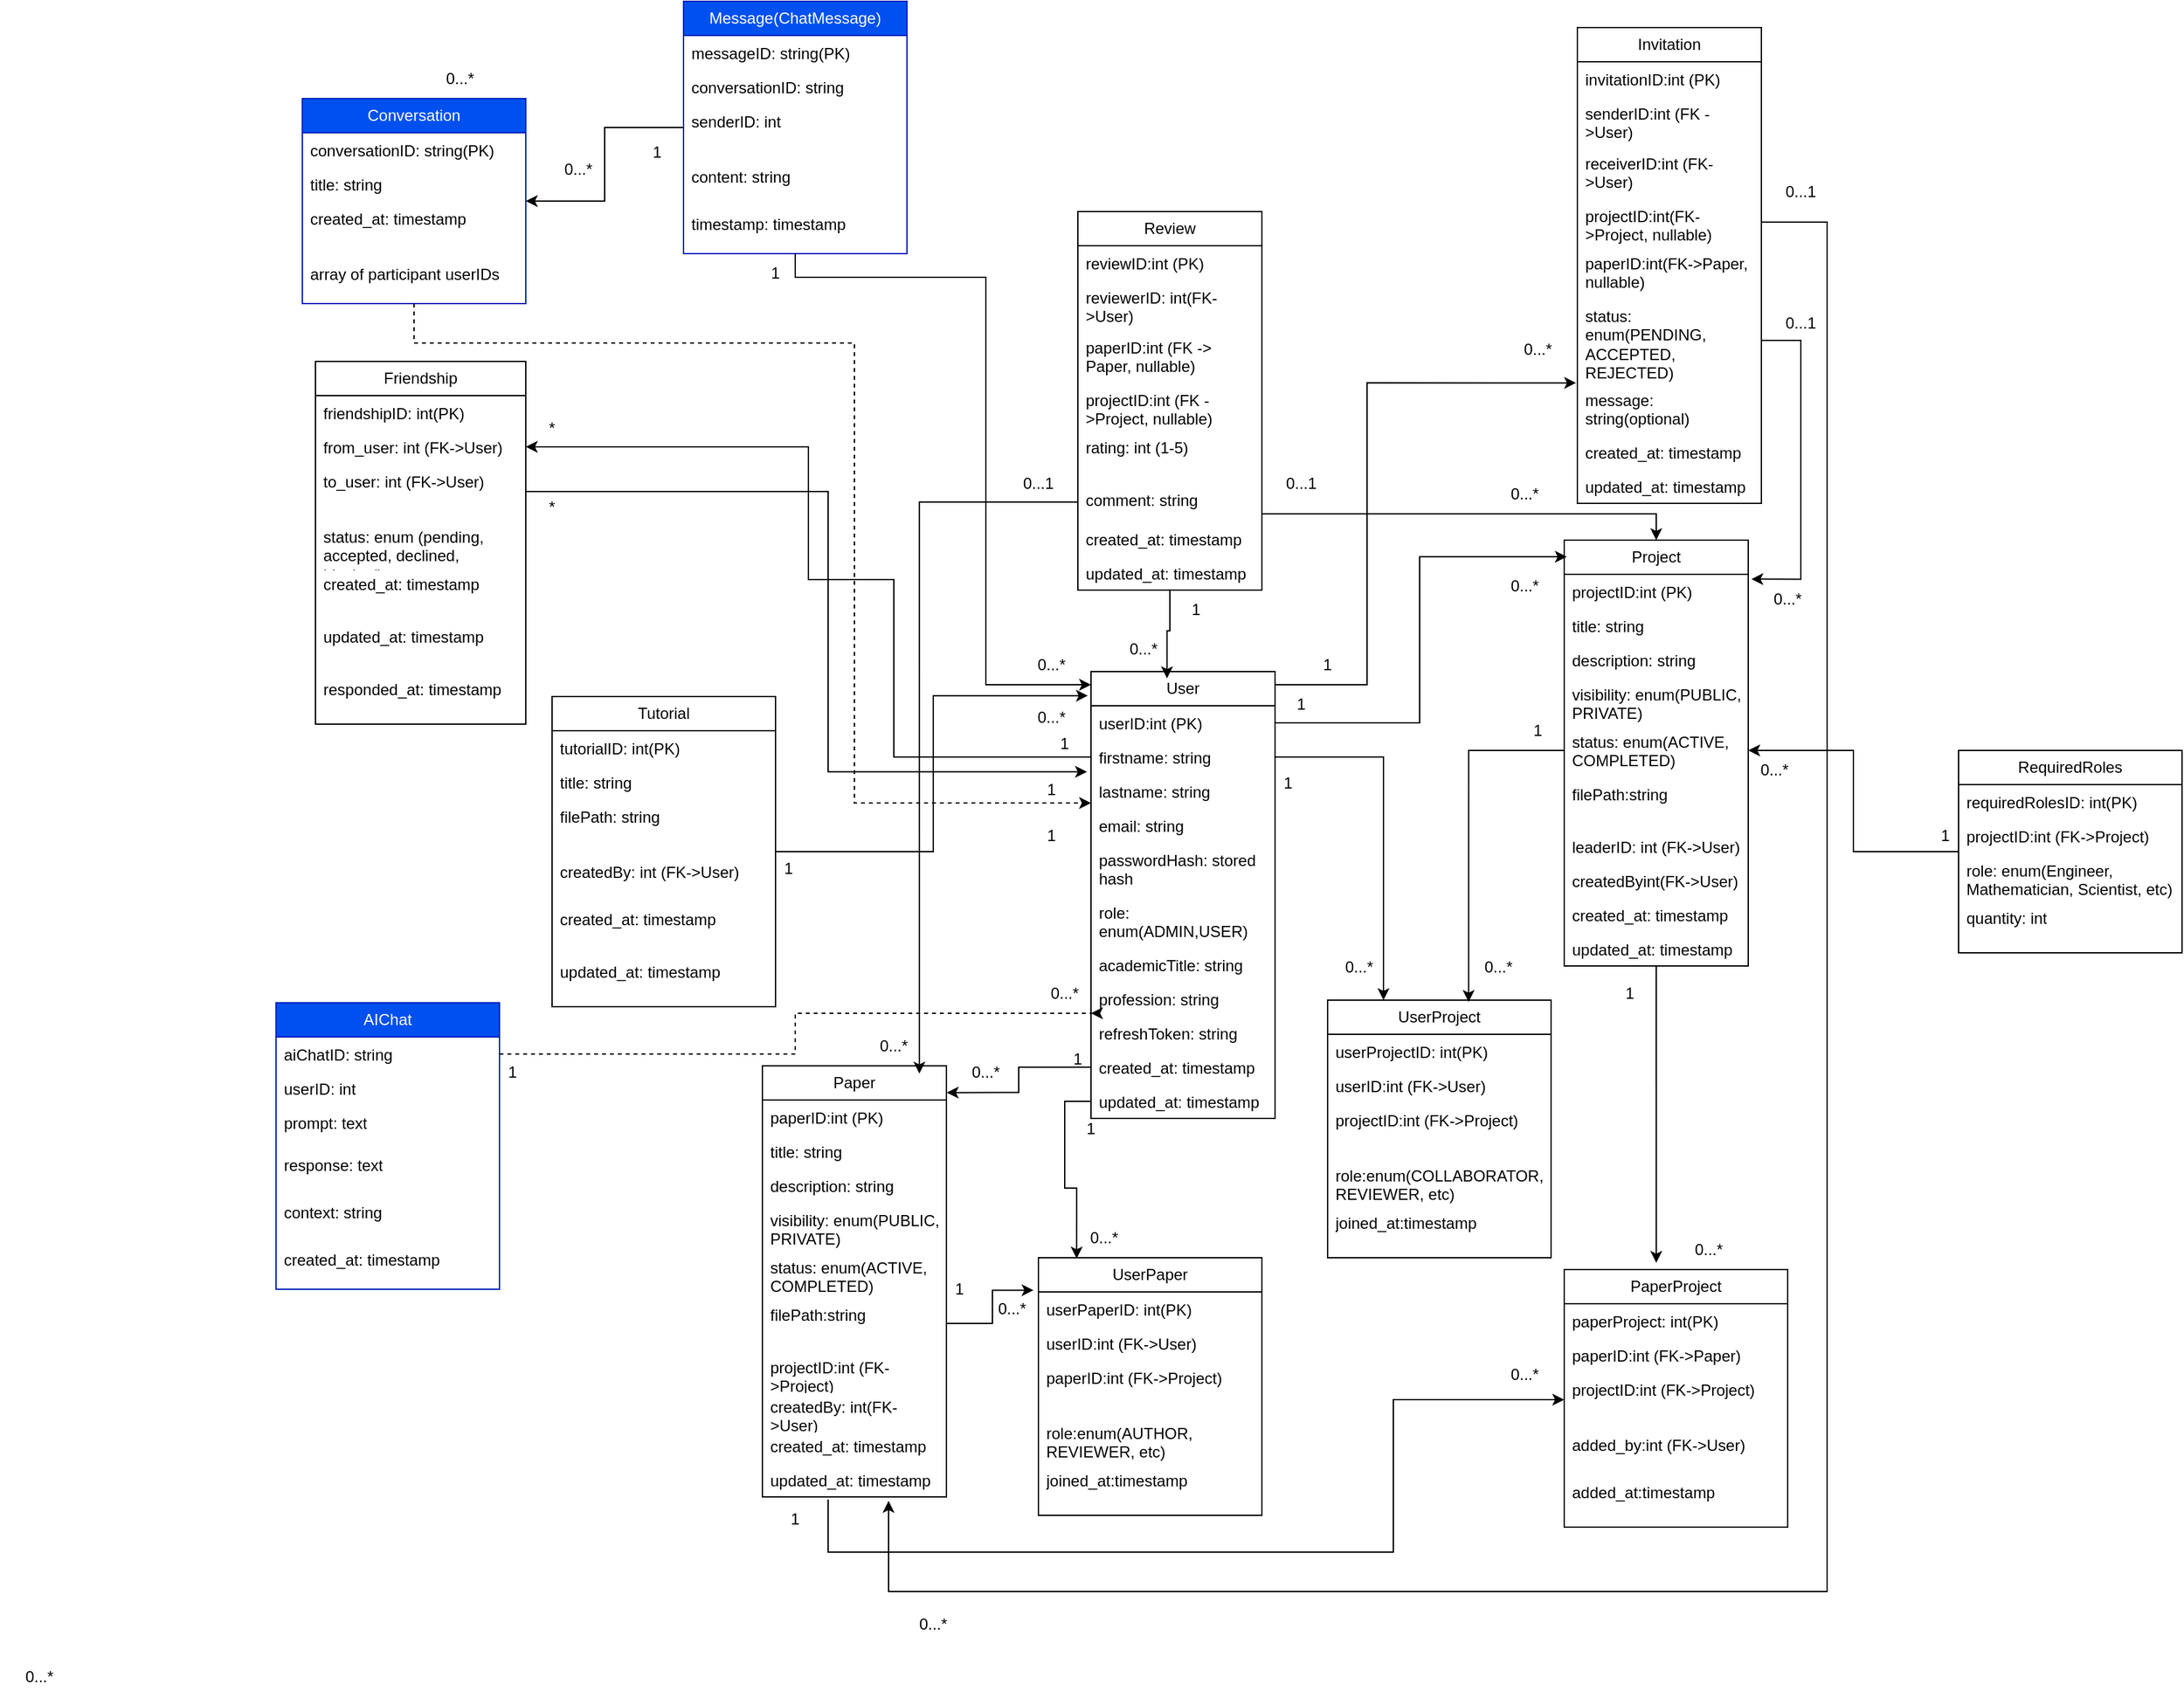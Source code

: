<mxfile version="26.2.2">
  <diagram id="C5RBs43oDa-KdzZeNtuy" name="Page-1">
    <mxGraphModel dx="1724" dy="1878" grid="1" gridSize="10" guides="1" tooltips="1" connect="1" arrows="1" fold="1" page="1" pageScale="1" pageWidth="827" pageHeight="1169" math="0" shadow="0">
      <root>
        <mxCell id="WIyWlLk6GJQsqaUBKTNV-0" />
        <mxCell id="WIyWlLk6GJQsqaUBKTNV-1" parent="WIyWlLk6GJQsqaUBKTNV-0" />
        <mxCell id="QLSxIjkthWTMOEqyVeDs-0" value="User" style="swimlane;fontStyle=0;childLayout=stackLayout;horizontal=1;startSize=26;fillColor=none;horizontalStack=0;resizeParent=1;resizeParentMax=0;resizeLast=0;collapsible=1;marginBottom=0;whiteSpace=wrap;html=1;" parent="WIyWlLk6GJQsqaUBKTNV-1" vertex="1">
          <mxGeometry x="180" y="100" width="140" height="340" as="geometry" />
        </mxCell>
        <mxCell id="QLSxIjkthWTMOEqyVeDs-1" value="userID:int (PK)" style="text;strokeColor=none;fillColor=none;align=left;verticalAlign=top;spacingLeft=4;spacingRight=4;overflow=hidden;rotatable=0;points=[[0,0.5],[1,0.5]];portConstraint=eastwest;whiteSpace=wrap;html=1;" parent="QLSxIjkthWTMOEqyVeDs-0" vertex="1">
          <mxGeometry y="26" width="140" height="26" as="geometry" />
        </mxCell>
        <mxCell id="QLSxIjkthWTMOEqyVeDs-2" value="firstname: string" style="text;strokeColor=none;fillColor=none;align=left;verticalAlign=top;spacingLeft=4;spacingRight=4;overflow=hidden;rotatable=0;points=[[0,0.5],[1,0.5]];portConstraint=eastwest;whiteSpace=wrap;html=1;" parent="QLSxIjkthWTMOEqyVeDs-0" vertex="1">
          <mxGeometry y="52" width="140" height="26" as="geometry" />
        </mxCell>
        <mxCell id="QLSxIjkthWTMOEqyVeDs-4" value="lastname: string" style="text;strokeColor=none;fillColor=none;align=left;verticalAlign=top;spacingLeft=4;spacingRight=4;overflow=hidden;rotatable=0;points=[[0,0.5],[1,0.5]];portConstraint=eastwest;whiteSpace=wrap;html=1;" parent="QLSxIjkthWTMOEqyVeDs-0" vertex="1">
          <mxGeometry y="78" width="140" height="26" as="geometry" />
        </mxCell>
        <mxCell id="QLSxIjkthWTMOEqyVeDs-5" value="email: string" style="text;strokeColor=none;fillColor=none;align=left;verticalAlign=top;spacingLeft=4;spacingRight=4;overflow=hidden;rotatable=0;points=[[0,0.5],[1,0.5]];portConstraint=eastwest;whiteSpace=wrap;html=1;" parent="QLSxIjkthWTMOEqyVeDs-0" vertex="1">
          <mxGeometry y="104" width="140" height="26" as="geometry" />
        </mxCell>
        <mxCell id="QLSxIjkthWTMOEqyVeDs-6" value="passwordHash: stored hash" style="text;strokeColor=none;fillColor=none;align=left;verticalAlign=top;spacingLeft=4;spacingRight=4;overflow=hidden;rotatable=0;points=[[0,0.5],[1,0.5]];portConstraint=eastwest;whiteSpace=wrap;html=1;" parent="QLSxIjkthWTMOEqyVeDs-0" vertex="1">
          <mxGeometry y="130" width="140" height="40" as="geometry" />
        </mxCell>
        <mxCell id="QLSxIjkthWTMOEqyVeDs-7" value="role: enum(ADMIN,USER)" style="text;strokeColor=none;fillColor=none;align=left;verticalAlign=top;spacingLeft=4;spacingRight=4;overflow=hidden;rotatable=0;points=[[0,0.5],[1,0.5]];portConstraint=eastwest;whiteSpace=wrap;html=1;" parent="QLSxIjkthWTMOEqyVeDs-0" vertex="1">
          <mxGeometry y="170" width="140" height="40" as="geometry" />
        </mxCell>
        <mxCell id="QLSxIjkthWTMOEqyVeDs-8" value="academicTitle: string" style="text;strokeColor=none;fillColor=none;align=left;verticalAlign=top;spacingLeft=4;spacingRight=4;overflow=hidden;rotatable=0;points=[[0,0.5],[1,0.5]];portConstraint=eastwest;whiteSpace=wrap;html=1;" parent="QLSxIjkthWTMOEqyVeDs-0" vertex="1">
          <mxGeometry y="210" width="140" height="26" as="geometry" />
        </mxCell>
        <mxCell id="QLSxIjkthWTMOEqyVeDs-9" value="profession: string" style="text;strokeColor=none;fillColor=none;align=left;verticalAlign=top;spacingLeft=4;spacingRight=4;overflow=hidden;rotatable=0;points=[[0,0.5],[1,0.5]];portConstraint=eastwest;whiteSpace=wrap;html=1;" parent="QLSxIjkthWTMOEqyVeDs-0" vertex="1">
          <mxGeometry y="236" width="140" height="26" as="geometry" />
        </mxCell>
        <mxCell id="QLSxIjkthWTMOEqyVeDs-10" value="refreshToken: string" style="text;strokeColor=none;fillColor=none;align=left;verticalAlign=top;spacingLeft=4;spacingRight=4;overflow=hidden;rotatable=0;points=[[0,0.5],[1,0.5]];portConstraint=eastwest;whiteSpace=wrap;html=1;" parent="QLSxIjkthWTMOEqyVeDs-0" vertex="1">
          <mxGeometry y="262" width="140" height="26" as="geometry" />
        </mxCell>
        <mxCell id="QLSxIjkthWTMOEqyVeDs-11" value="created_at: timestamp" style="text;strokeColor=none;fillColor=none;align=left;verticalAlign=top;spacingLeft=4;spacingRight=4;overflow=hidden;rotatable=0;points=[[0,0.5],[1,0.5]];portConstraint=eastwest;whiteSpace=wrap;html=1;" parent="QLSxIjkthWTMOEqyVeDs-0" vertex="1">
          <mxGeometry y="288" width="140" height="26" as="geometry" />
        </mxCell>
        <mxCell id="QLSxIjkthWTMOEqyVeDs-12" value="updated_at: timestamp" style="text;strokeColor=none;fillColor=none;align=left;verticalAlign=top;spacingLeft=4;spacingRight=4;overflow=hidden;rotatable=0;points=[[0,0.5],[1,0.5]];portConstraint=eastwest;whiteSpace=wrap;html=1;" parent="QLSxIjkthWTMOEqyVeDs-0" vertex="1">
          <mxGeometry y="314" width="140" height="26" as="geometry" />
        </mxCell>
        <mxCell id="QLSxIjkthWTMOEqyVeDs-13" value="Project" style="swimlane;fontStyle=0;childLayout=stackLayout;horizontal=1;startSize=26;fillColor=none;horizontalStack=0;resizeParent=1;resizeParentMax=0;resizeLast=0;collapsible=1;marginBottom=0;whiteSpace=wrap;html=1;" parent="WIyWlLk6GJQsqaUBKTNV-1" vertex="1">
          <mxGeometry x="540" width="140" height="324" as="geometry" />
        </mxCell>
        <mxCell id="QLSxIjkthWTMOEqyVeDs-14" value="projectID:int (PK)" style="text;strokeColor=none;fillColor=none;align=left;verticalAlign=top;spacingLeft=4;spacingRight=4;overflow=hidden;rotatable=0;points=[[0,0.5],[1,0.5]];portConstraint=eastwest;whiteSpace=wrap;html=1;" parent="QLSxIjkthWTMOEqyVeDs-13" vertex="1">
          <mxGeometry y="26" width="140" height="26" as="geometry" />
        </mxCell>
        <mxCell id="QLSxIjkthWTMOEqyVeDs-15" value="title: string" style="text;strokeColor=none;fillColor=none;align=left;verticalAlign=top;spacingLeft=4;spacingRight=4;overflow=hidden;rotatable=0;points=[[0,0.5],[1,0.5]];portConstraint=eastwest;whiteSpace=wrap;html=1;" parent="QLSxIjkthWTMOEqyVeDs-13" vertex="1">
          <mxGeometry y="52" width="140" height="26" as="geometry" />
        </mxCell>
        <mxCell id="QLSxIjkthWTMOEqyVeDs-16" value="description: string" style="text;strokeColor=none;fillColor=none;align=left;verticalAlign=top;spacingLeft=4;spacingRight=4;overflow=hidden;rotatable=0;points=[[0,0.5],[1,0.5]];portConstraint=eastwest;whiteSpace=wrap;html=1;" parent="QLSxIjkthWTMOEqyVeDs-13" vertex="1">
          <mxGeometry y="78" width="140" height="26" as="geometry" />
        </mxCell>
        <mxCell id="QLSxIjkthWTMOEqyVeDs-17" value="visibility: enum(PUBLIC, PRIVATE)" style="text;strokeColor=none;fillColor=none;align=left;verticalAlign=top;spacingLeft=4;spacingRight=4;overflow=hidden;rotatable=0;points=[[0,0.5],[1,0.5]];portConstraint=eastwest;whiteSpace=wrap;html=1;" parent="QLSxIjkthWTMOEqyVeDs-13" vertex="1">
          <mxGeometry y="104" width="140" height="36" as="geometry" />
        </mxCell>
        <mxCell id="QLSxIjkthWTMOEqyVeDs-18" value="status: enum(ACTIVE, COMPLETED)" style="text;strokeColor=none;fillColor=none;align=left;verticalAlign=top;spacingLeft=4;spacingRight=4;overflow=hidden;rotatable=0;points=[[0,0.5],[1,0.5]];portConstraint=eastwest;whiteSpace=wrap;html=1;" parent="QLSxIjkthWTMOEqyVeDs-13" vertex="1">
          <mxGeometry y="140" width="140" height="40" as="geometry" />
        </mxCell>
        <mxCell id="QLSxIjkthWTMOEqyVeDs-19" value="filePath:string" style="text;strokeColor=none;fillColor=none;align=left;verticalAlign=top;spacingLeft=4;spacingRight=4;overflow=hidden;rotatable=0;points=[[0,0.5],[1,0.5]];portConstraint=eastwest;whiteSpace=wrap;html=1;" parent="QLSxIjkthWTMOEqyVeDs-13" vertex="1">
          <mxGeometry y="180" width="140" height="40" as="geometry" />
        </mxCell>
        <mxCell id="QLSxIjkthWTMOEqyVeDs-20" value="leaderID: int (FK-&amp;gt;User)" style="text;strokeColor=none;fillColor=none;align=left;verticalAlign=top;spacingLeft=4;spacingRight=4;overflow=hidden;rotatable=0;points=[[0,0.5],[1,0.5]];portConstraint=eastwest;whiteSpace=wrap;html=1;" parent="QLSxIjkthWTMOEqyVeDs-13" vertex="1">
          <mxGeometry y="220" width="140" height="26" as="geometry" />
        </mxCell>
        <mxCell id="QLSxIjkthWTMOEqyVeDs-21" value="createdByint(FK-&amp;gt;User)" style="text;strokeColor=none;fillColor=none;align=left;verticalAlign=top;spacingLeft=4;spacingRight=4;overflow=hidden;rotatable=0;points=[[0,0.5],[1,0.5]];portConstraint=eastwest;whiteSpace=wrap;html=1;" parent="QLSxIjkthWTMOEqyVeDs-13" vertex="1">
          <mxGeometry y="246" width="140" height="26" as="geometry" />
        </mxCell>
        <mxCell id="QLSxIjkthWTMOEqyVeDs-23" value="created_at: timestamp" style="text;strokeColor=none;fillColor=none;align=left;verticalAlign=top;spacingLeft=4;spacingRight=4;overflow=hidden;rotatable=0;points=[[0,0.5],[1,0.5]];portConstraint=eastwest;whiteSpace=wrap;html=1;" parent="QLSxIjkthWTMOEqyVeDs-13" vertex="1">
          <mxGeometry y="272" width="140" height="26" as="geometry" />
        </mxCell>
        <mxCell id="QLSxIjkthWTMOEqyVeDs-24" value="updated_at: timestamp" style="text;strokeColor=none;fillColor=none;align=left;verticalAlign=top;spacingLeft=4;spacingRight=4;overflow=hidden;rotatable=0;points=[[0,0.5],[1,0.5]];portConstraint=eastwest;whiteSpace=wrap;html=1;" parent="QLSxIjkthWTMOEqyVeDs-13" vertex="1">
          <mxGeometry y="298" width="140" height="26" as="geometry" />
        </mxCell>
        <mxCell id="QLSxIjkthWTMOEqyVeDs-25" value="UserProject" style="swimlane;fontStyle=0;childLayout=stackLayout;horizontal=1;startSize=26;fillColor=none;horizontalStack=0;resizeParent=1;resizeParentMax=0;resizeLast=0;collapsible=1;marginBottom=0;whiteSpace=wrap;html=1;" parent="WIyWlLk6GJQsqaUBKTNV-1" vertex="1">
          <mxGeometry x="360" y="350" width="170" height="196" as="geometry" />
        </mxCell>
        <mxCell id="QLSxIjkthWTMOEqyVeDs-26" value="userProjectID: int(PK)" style="text;strokeColor=none;fillColor=none;align=left;verticalAlign=top;spacingLeft=4;spacingRight=4;overflow=hidden;rotatable=0;points=[[0,0.5],[1,0.5]];portConstraint=eastwest;whiteSpace=wrap;html=1;" parent="QLSxIjkthWTMOEqyVeDs-25" vertex="1">
          <mxGeometry y="26" width="170" height="26" as="geometry" />
        </mxCell>
        <mxCell id="QLSxIjkthWTMOEqyVeDs-27" value="userID:int (FK-&amp;gt;User)" style="text;strokeColor=none;fillColor=none;align=left;verticalAlign=top;spacingLeft=4;spacingRight=4;overflow=hidden;rotatable=0;points=[[0,0.5],[1,0.5]];portConstraint=eastwest;whiteSpace=wrap;html=1;" parent="QLSxIjkthWTMOEqyVeDs-25" vertex="1">
          <mxGeometry y="52" width="170" height="26" as="geometry" />
        </mxCell>
        <mxCell id="QLSxIjkthWTMOEqyVeDs-28" value="projectID:int (FK-&amp;gt;Project)" style="text;strokeColor=none;fillColor=none;align=left;verticalAlign=top;spacingLeft=4;spacingRight=4;overflow=hidden;rotatable=0;points=[[0,0.5],[1,0.5]];portConstraint=eastwest;whiteSpace=wrap;html=1;" parent="QLSxIjkthWTMOEqyVeDs-25" vertex="1">
          <mxGeometry y="78" width="170" height="42" as="geometry" />
        </mxCell>
        <mxCell id="QLSxIjkthWTMOEqyVeDs-29" value="role:enum(COLLABORATOR, REVIEWER, etc)" style="text;strokeColor=none;fillColor=none;align=left;verticalAlign=top;spacingLeft=4;spacingRight=4;overflow=hidden;rotatable=0;points=[[0,0.5],[1,0.5]];portConstraint=eastwest;whiteSpace=wrap;html=1;" parent="QLSxIjkthWTMOEqyVeDs-25" vertex="1">
          <mxGeometry y="120" width="170" height="36" as="geometry" />
        </mxCell>
        <mxCell id="QLSxIjkthWTMOEqyVeDs-30" value="joined_at:timestamp" style="text;strokeColor=none;fillColor=none;align=left;verticalAlign=top;spacingLeft=4;spacingRight=4;overflow=hidden;rotatable=0;points=[[0,0.5],[1,0.5]];portConstraint=eastwest;whiteSpace=wrap;html=1;" parent="QLSxIjkthWTMOEqyVeDs-25" vertex="1">
          <mxGeometry y="156" width="170" height="40" as="geometry" />
        </mxCell>
        <mxCell id="LJWcZ4sgkJysPHGptBHR-7" style="edgeStyle=orthogonalEdgeStyle;rounded=0;orthogonalLoop=1;jettySize=auto;html=1;entryX=0;entryY=0.5;entryDx=0;entryDy=0;" parent="WIyWlLk6GJQsqaUBKTNV-1" target="LJWcZ4sgkJysPHGptBHR-3" edge="1">
          <mxGeometry relative="1" as="geometry">
            <Array as="points">
              <mxPoint x="-20" y="730" />
              <mxPoint x="-20" y="770" />
              <mxPoint x="410" y="770" />
              <mxPoint x="410" y="654" />
            </Array>
            <mxPoint x="-20" y="770" as="sourcePoint" />
          </mxGeometry>
        </mxCell>
        <mxCell id="QLSxIjkthWTMOEqyVeDs-36" value="Paper" style="swimlane;fontStyle=0;childLayout=stackLayout;horizontal=1;startSize=26;fillColor=none;horizontalStack=0;resizeParent=1;resizeParentMax=0;resizeLast=0;collapsible=1;marginBottom=0;whiteSpace=wrap;html=1;" parent="WIyWlLk6GJQsqaUBKTNV-1" vertex="1">
          <mxGeometry x="-70" y="400" width="140" height="328" as="geometry" />
        </mxCell>
        <mxCell id="QLSxIjkthWTMOEqyVeDs-37" value="paperID:int (PK)" style="text;strokeColor=none;fillColor=none;align=left;verticalAlign=top;spacingLeft=4;spacingRight=4;overflow=hidden;rotatable=0;points=[[0,0.5],[1,0.5]];portConstraint=eastwest;whiteSpace=wrap;html=1;" parent="QLSxIjkthWTMOEqyVeDs-36" vertex="1">
          <mxGeometry y="26" width="140" height="26" as="geometry" />
        </mxCell>
        <mxCell id="QLSxIjkthWTMOEqyVeDs-38" value="title: string" style="text;strokeColor=none;fillColor=none;align=left;verticalAlign=top;spacingLeft=4;spacingRight=4;overflow=hidden;rotatable=0;points=[[0,0.5],[1,0.5]];portConstraint=eastwest;whiteSpace=wrap;html=1;" parent="QLSxIjkthWTMOEqyVeDs-36" vertex="1">
          <mxGeometry y="52" width="140" height="26" as="geometry" />
        </mxCell>
        <mxCell id="QLSxIjkthWTMOEqyVeDs-39" value="description: string" style="text;strokeColor=none;fillColor=none;align=left;verticalAlign=top;spacingLeft=4;spacingRight=4;overflow=hidden;rotatable=0;points=[[0,0.5],[1,0.5]];portConstraint=eastwest;whiteSpace=wrap;html=1;" parent="QLSxIjkthWTMOEqyVeDs-36" vertex="1">
          <mxGeometry y="78" width="140" height="26" as="geometry" />
        </mxCell>
        <mxCell id="QLSxIjkthWTMOEqyVeDs-40" value="visibility: enum(PUBLIC, PRIVATE)" style="text;strokeColor=none;fillColor=none;align=left;verticalAlign=top;spacingLeft=4;spacingRight=4;overflow=hidden;rotatable=0;points=[[0,0.5],[1,0.5]];portConstraint=eastwest;whiteSpace=wrap;html=1;" parent="QLSxIjkthWTMOEqyVeDs-36" vertex="1">
          <mxGeometry y="104" width="140" height="36" as="geometry" />
        </mxCell>
        <mxCell id="b3MV7j4RhZDn1bZN0Rha-0" value="status: enum(ACTIVE, COMPLETED)" style="text;strokeColor=none;fillColor=none;align=left;verticalAlign=top;spacingLeft=4;spacingRight=4;overflow=hidden;rotatable=0;points=[[0,0.5],[1,0.5]];portConstraint=eastwest;whiteSpace=wrap;html=1;" parent="QLSxIjkthWTMOEqyVeDs-36" vertex="1">
          <mxGeometry y="140" width="140" height="36" as="geometry" />
        </mxCell>
        <mxCell id="QLSxIjkthWTMOEqyVeDs-42" value="filePath:string" style="text;strokeColor=none;fillColor=none;align=left;verticalAlign=top;spacingLeft=4;spacingRight=4;overflow=hidden;rotatable=0;points=[[0,0.5],[1,0.5]];portConstraint=eastwest;whiteSpace=wrap;html=1;" parent="QLSxIjkthWTMOEqyVeDs-36" vertex="1">
          <mxGeometry y="176" width="140" height="40" as="geometry" />
        </mxCell>
        <mxCell id="QLSxIjkthWTMOEqyVeDs-43" value="projectID:int (FK-&amp;gt;Project)" style="text;strokeColor=none;fillColor=none;align=left;verticalAlign=top;spacingLeft=4;spacingRight=4;overflow=hidden;rotatable=0;points=[[0,0.5],[1,0.5]];portConstraint=eastwest;whiteSpace=wrap;html=1;" parent="QLSxIjkthWTMOEqyVeDs-36" vertex="1">
          <mxGeometry y="216" width="140" height="30" as="geometry" />
        </mxCell>
        <mxCell id="QLSxIjkthWTMOEqyVeDs-44" value="createdBy: int(FK-&amp;gt;User)" style="text;strokeColor=none;fillColor=none;align=left;verticalAlign=top;spacingLeft=4;spacingRight=4;overflow=hidden;rotatable=0;points=[[0,0.5],[1,0.5]];portConstraint=eastwest;whiteSpace=wrap;html=1;" parent="QLSxIjkthWTMOEqyVeDs-36" vertex="1">
          <mxGeometry y="246" width="140" height="30" as="geometry" />
        </mxCell>
        <mxCell id="QLSxIjkthWTMOEqyVeDs-45" value="created_at: timestamp" style="text;strokeColor=none;fillColor=none;align=left;verticalAlign=top;spacingLeft=4;spacingRight=4;overflow=hidden;rotatable=0;points=[[0,0.5],[1,0.5]];portConstraint=eastwest;whiteSpace=wrap;html=1;" parent="QLSxIjkthWTMOEqyVeDs-36" vertex="1">
          <mxGeometry y="276" width="140" height="26" as="geometry" />
        </mxCell>
        <mxCell id="QLSxIjkthWTMOEqyVeDs-46" value="updated_at: timestamp" style="text;strokeColor=none;fillColor=none;align=left;verticalAlign=top;spacingLeft=4;spacingRight=4;overflow=hidden;rotatable=0;points=[[0,0.5],[1,0.5]];portConstraint=eastwest;whiteSpace=wrap;html=1;" parent="QLSxIjkthWTMOEqyVeDs-36" vertex="1">
          <mxGeometry y="302" width="140" height="26" as="geometry" />
        </mxCell>
        <mxCell id="QLSxIjkthWTMOEqyVeDs-48" value="UserPaper" style="swimlane;fontStyle=0;childLayout=stackLayout;horizontal=1;startSize=26;fillColor=none;horizontalStack=0;resizeParent=1;resizeParentMax=0;resizeLast=0;collapsible=1;marginBottom=0;whiteSpace=wrap;html=1;" parent="WIyWlLk6GJQsqaUBKTNV-1" vertex="1">
          <mxGeometry x="140" y="546" width="170" height="196" as="geometry" />
        </mxCell>
        <mxCell id="QLSxIjkthWTMOEqyVeDs-49" value="userPaperID: int(PK)" style="text;strokeColor=none;fillColor=none;align=left;verticalAlign=top;spacingLeft=4;spacingRight=4;overflow=hidden;rotatable=0;points=[[0,0.5],[1,0.5]];portConstraint=eastwest;whiteSpace=wrap;html=1;" parent="QLSxIjkthWTMOEqyVeDs-48" vertex="1">
          <mxGeometry y="26" width="170" height="26" as="geometry" />
        </mxCell>
        <mxCell id="QLSxIjkthWTMOEqyVeDs-50" value="userID:int (FK-&amp;gt;User)" style="text;strokeColor=none;fillColor=none;align=left;verticalAlign=top;spacingLeft=4;spacingRight=4;overflow=hidden;rotatable=0;points=[[0,0.5],[1,0.5]];portConstraint=eastwest;whiteSpace=wrap;html=1;" parent="QLSxIjkthWTMOEqyVeDs-48" vertex="1">
          <mxGeometry y="52" width="170" height="26" as="geometry" />
        </mxCell>
        <mxCell id="QLSxIjkthWTMOEqyVeDs-51" value="paperID:int (FK-&amp;gt;Project)" style="text;strokeColor=none;fillColor=none;align=left;verticalAlign=top;spacingLeft=4;spacingRight=4;overflow=hidden;rotatable=0;points=[[0,0.5],[1,0.5]];portConstraint=eastwest;whiteSpace=wrap;html=1;" parent="QLSxIjkthWTMOEqyVeDs-48" vertex="1">
          <mxGeometry y="78" width="170" height="42" as="geometry" />
        </mxCell>
        <mxCell id="QLSxIjkthWTMOEqyVeDs-52" value="role:enum(AUTHOR, REVIEWER, etc)" style="text;strokeColor=none;fillColor=none;align=left;verticalAlign=top;spacingLeft=4;spacingRight=4;overflow=hidden;rotatable=0;points=[[0,0.5],[1,0.5]];portConstraint=eastwest;whiteSpace=wrap;html=1;" parent="QLSxIjkthWTMOEqyVeDs-48" vertex="1">
          <mxGeometry y="120" width="170" height="36" as="geometry" />
        </mxCell>
        <mxCell id="QLSxIjkthWTMOEqyVeDs-53" value="joined_at:timestamp" style="text;strokeColor=none;fillColor=none;align=left;verticalAlign=top;spacingLeft=4;spacingRight=4;overflow=hidden;rotatable=0;points=[[0,0.5],[1,0.5]];portConstraint=eastwest;whiteSpace=wrap;html=1;" parent="QLSxIjkthWTMOEqyVeDs-48" vertex="1">
          <mxGeometry y="156" width="170" height="40" as="geometry" />
        </mxCell>
        <mxCell id="QLSxIjkthWTMOEqyVeDs-54" value="Invitation" style="swimlane;fontStyle=0;childLayout=stackLayout;horizontal=1;startSize=26;fillColor=none;horizontalStack=0;resizeParent=1;resizeParentMax=0;resizeLast=0;collapsible=1;marginBottom=0;whiteSpace=wrap;html=1;" parent="WIyWlLk6GJQsqaUBKTNV-1" vertex="1">
          <mxGeometry x="550" y="-390" width="140" height="362" as="geometry" />
        </mxCell>
        <mxCell id="QLSxIjkthWTMOEqyVeDs-55" value="invitationID:int (PK)" style="text;strokeColor=none;fillColor=none;align=left;verticalAlign=top;spacingLeft=4;spacingRight=4;overflow=hidden;rotatable=0;points=[[0,0.5],[1,0.5]];portConstraint=eastwest;whiteSpace=wrap;html=1;" parent="QLSxIjkthWTMOEqyVeDs-54" vertex="1">
          <mxGeometry y="26" width="140" height="26" as="geometry" />
        </mxCell>
        <mxCell id="QLSxIjkthWTMOEqyVeDs-56" value="senderID:int (FK -&amp;gt;User)" style="text;strokeColor=none;fillColor=none;align=left;verticalAlign=top;spacingLeft=4;spacingRight=4;overflow=hidden;rotatable=0;points=[[0,0.5],[1,0.5]];portConstraint=eastwest;whiteSpace=wrap;html=1;" parent="QLSxIjkthWTMOEqyVeDs-54" vertex="1">
          <mxGeometry y="52" width="140" height="38" as="geometry" />
        </mxCell>
        <mxCell id="QLSxIjkthWTMOEqyVeDs-57" value="receiverID:int (FK-&amp;gt;User)" style="text;strokeColor=none;fillColor=none;align=left;verticalAlign=top;spacingLeft=4;spacingRight=4;overflow=hidden;rotatable=0;points=[[0,0.5],[1,0.5]];portConstraint=eastwest;whiteSpace=wrap;html=1;" parent="QLSxIjkthWTMOEqyVeDs-54" vertex="1">
          <mxGeometry y="90" width="140" height="40" as="geometry" />
        </mxCell>
        <mxCell id="QLSxIjkthWTMOEqyVeDs-58" value="projectID:int(FK-&amp;gt;Project, nullable)" style="text;strokeColor=none;fillColor=none;align=left;verticalAlign=top;spacingLeft=4;spacingRight=4;overflow=hidden;rotatable=0;points=[[0,0.5],[1,0.5]];portConstraint=eastwest;whiteSpace=wrap;html=1;" parent="QLSxIjkthWTMOEqyVeDs-54" vertex="1">
          <mxGeometry y="130" width="140" height="36" as="geometry" />
        </mxCell>
        <mxCell id="QLSxIjkthWTMOEqyVeDs-59" value="paperID:int(FK-&amp;gt;Paper, nullable)" style="text;strokeColor=none;fillColor=none;align=left;verticalAlign=top;spacingLeft=4;spacingRight=4;overflow=hidden;rotatable=0;points=[[0,0.5],[1,0.5]];portConstraint=eastwest;whiteSpace=wrap;html=1;" parent="QLSxIjkthWTMOEqyVeDs-54" vertex="1">
          <mxGeometry y="166" width="140" height="40" as="geometry" />
        </mxCell>
        <mxCell id="QLSxIjkthWTMOEqyVeDs-60" value="status: enum(PENDING, ACCEPTED, REJECTED)" style="text;strokeColor=none;fillColor=none;align=left;verticalAlign=top;spacingLeft=4;spacingRight=4;overflow=hidden;rotatable=0;points=[[0,0.5],[1,0.5]];portConstraint=eastwest;whiteSpace=wrap;html=1;" parent="QLSxIjkthWTMOEqyVeDs-54" vertex="1">
          <mxGeometry y="206" width="140" height="64" as="geometry" />
        </mxCell>
        <mxCell id="QLSxIjkthWTMOEqyVeDs-61" value="message: string(optional)" style="text;strokeColor=none;fillColor=none;align=left;verticalAlign=top;spacingLeft=4;spacingRight=4;overflow=hidden;rotatable=0;points=[[0,0.5],[1,0.5]];portConstraint=eastwest;whiteSpace=wrap;html=1;" parent="QLSxIjkthWTMOEqyVeDs-54" vertex="1">
          <mxGeometry y="270" width="140" height="40" as="geometry" />
        </mxCell>
        <mxCell id="QLSxIjkthWTMOEqyVeDs-63" value="created_at: timestamp" style="text;strokeColor=none;fillColor=none;align=left;verticalAlign=top;spacingLeft=4;spacingRight=4;overflow=hidden;rotatable=0;points=[[0,0.5],[1,0.5]];portConstraint=eastwest;whiteSpace=wrap;html=1;" parent="QLSxIjkthWTMOEqyVeDs-54" vertex="1">
          <mxGeometry y="310" width="140" height="26" as="geometry" />
        </mxCell>
        <mxCell id="QLSxIjkthWTMOEqyVeDs-64" value="updated_at: timestamp" style="text;strokeColor=none;fillColor=none;align=left;verticalAlign=top;spacingLeft=4;spacingRight=4;overflow=hidden;rotatable=0;points=[[0,0.5],[1,0.5]];portConstraint=eastwest;whiteSpace=wrap;html=1;" parent="QLSxIjkthWTMOEqyVeDs-54" vertex="1">
          <mxGeometry y="336" width="140" height="26" as="geometry" />
        </mxCell>
        <mxCell id="QLSxIjkthWTMOEqyVeDs-65" value="Review" style="swimlane;fontStyle=0;childLayout=stackLayout;horizontal=1;startSize=26;fillColor=none;horizontalStack=0;resizeParent=1;resizeParentMax=0;resizeLast=0;collapsible=1;marginBottom=0;whiteSpace=wrap;html=1;" parent="WIyWlLk6GJQsqaUBKTNV-1" vertex="1">
          <mxGeometry x="170" y="-250" width="140" height="288" as="geometry" />
        </mxCell>
        <mxCell id="QLSxIjkthWTMOEqyVeDs-66" value="reviewID:int (PK)" style="text;strokeColor=none;fillColor=none;align=left;verticalAlign=top;spacingLeft=4;spacingRight=4;overflow=hidden;rotatable=0;points=[[0,0.5],[1,0.5]];portConstraint=eastwest;whiteSpace=wrap;html=1;" parent="QLSxIjkthWTMOEqyVeDs-65" vertex="1">
          <mxGeometry y="26" width="140" height="26" as="geometry" />
        </mxCell>
        <mxCell id="QLSxIjkthWTMOEqyVeDs-67" value="reviewerID: int(FK-&amp;gt;User)" style="text;strokeColor=none;fillColor=none;align=left;verticalAlign=top;spacingLeft=4;spacingRight=4;overflow=hidden;rotatable=0;points=[[0,0.5],[1,0.5]];portConstraint=eastwest;whiteSpace=wrap;html=1;" parent="QLSxIjkthWTMOEqyVeDs-65" vertex="1">
          <mxGeometry y="52" width="140" height="38" as="geometry" />
        </mxCell>
        <mxCell id="QLSxIjkthWTMOEqyVeDs-68" value="paperID:int (FK -&amp;gt; Paper, nullable)" style="text;strokeColor=none;fillColor=none;align=left;verticalAlign=top;spacingLeft=4;spacingRight=4;overflow=hidden;rotatable=0;points=[[0,0.5],[1,0.5]];portConstraint=eastwest;whiteSpace=wrap;html=1;" parent="QLSxIjkthWTMOEqyVeDs-65" vertex="1">
          <mxGeometry y="90" width="140" height="40" as="geometry" />
        </mxCell>
        <mxCell id="QLSxIjkthWTMOEqyVeDs-69" value="projectID:int (FK -&amp;gt;Project, nullable)" style="text;strokeColor=none;fillColor=none;align=left;verticalAlign=top;spacingLeft=4;spacingRight=4;overflow=hidden;rotatable=0;points=[[0,0.5],[1,0.5]];portConstraint=eastwest;whiteSpace=wrap;html=1;" parent="QLSxIjkthWTMOEqyVeDs-65" vertex="1">
          <mxGeometry y="130" width="140" height="36" as="geometry" />
        </mxCell>
        <mxCell id="QLSxIjkthWTMOEqyVeDs-70" value="rating: int (1-5)" style="text;strokeColor=none;fillColor=none;align=left;verticalAlign=top;spacingLeft=4;spacingRight=4;overflow=hidden;rotatable=0;points=[[0,0.5],[1,0.5]];portConstraint=eastwest;whiteSpace=wrap;html=1;" parent="QLSxIjkthWTMOEqyVeDs-65" vertex="1">
          <mxGeometry y="166" width="140" height="40" as="geometry" />
        </mxCell>
        <mxCell id="QLSxIjkthWTMOEqyVeDs-71" value="comment: string" style="text;strokeColor=none;fillColor=none;align=left;verticalAlign=top;spacingLeft=4;spacingRight=4;overflow=hidden;rotatable=0;points=[[0,0.5],[1,0.5]];portConstraint=eastwest;whiteSpace=wrap;html=1;" parent="QLSxIjkthWTMOEqyVeDs-65" vertex="1">
          <mxGeometry y="206" width="140" height="30" as="geometry" />
        </mxCell>
        <mxCell id="QLSxIjkthWTMOEqyVeDs-73" value="created_at: timestamp" style="text;strokeColor=none;fillColor=none;align=left;verticalAlign=top;spacingLeft=4;spacingRight=4;overflow=hidden;rotatable=0;points=[[0,0.5],[1,0.5]];portConstraint=eastwest;whiteSpace=wrap;html=1;" parent="QLSxIjkthWTMOEqyVeDs-65" vertex="1">
          <mxGeometry y="236" width="140" height="26" as="geometry" />
        </mxCell>
        <mxCell id="QLSxIjkthWTMOEqyVeDs-74" value="updated_at: timestamp" style="text;strokeColor=none;fillColor=none;align=left;verticalAlign=top;spacingLeft=4;spacingRight=4;overflow=hidden;rotatable=0;points=[[0,0.5],[1,0.5]];portConstraint=eastwest;whiteSpace=wrap;html=1;" parent="QLSxIjkthWTMOEqyVeDs-65" vertex="1">
          <mxGeometry y="262" width="140" height="26" as="geometry" />
        </mxCell>
        <mxCell id="QLSxIjkthWTMOEqyVeDs-155" style="edgeStyle=orthogonalEdgeStyle;rounded=0;orthogonalLoop=1;jettySize=auto;html=1;entryX=1;entryY=0.5;entryDx=0;entryDy=0;" parent="WIyWlLk6GJQsqaUBKTNV-1" source="QLSxIjkthWTMOEqyVeDs-75" target="QLSxIjkthWTMOEqyVeDs-18" edge="1">
          <mxGeometry relative="1" as="geometry" />
        </mxCell>
        <mxCell id="QLSxIjkthWTMOEqyVeDs-75" value="RequiredRoles" style="swimlane;fontStyle=0;childLayout=stackLayout;horizontal=1;startSize=26;fillColor=none;horizontalStack=0;resizeParent=1;resizeParentMax=0;resizeLast=0;collapsible=1;marginBottom=0;whiteSpace=wrap;html=1;" parent="WIyWlLk6GJQsqaUBKTNV-1" vertex="1">
          <mxGeometry x="840" y="160" width="170" height="154" as="geometry" />
        </mxCell>
        <mxCell id="QLSxIjkthWTMOEqyVeDs-76" value="requiredRolesID: int(PK)" style="text;strokeColor=none;fillColor=none;align=left;verticalAlign=top;spacingLeft=4;spacingRight=4;overflow=hidden;rotatable=0;points=[[0,0.5],[1,0.5]];portConstraint=eastwest;whiteSpace=wrap;html=1;" parent="QLSxIjkthWTMOEqyVeDs-75" vertex="1">
          <mxGeometry y="26" width="170" height="26" as="geometry" />
        </mxCell>
        <mxCell id="QLSxIjkthWTMOEqyVeDs-77" value="projectID:int (FK-&amp;gt;Project)" style="text;strokeColor=none;fillColor=none;align=left;verticalAlign=top;spacingLeft=4;spacingRight=4;overflow=hidden;rotatable=0;points=[[0,0.5],[1,0.5]];portConstraint=eastwest;whiteSpace=wrap;html=1;" parent="QLSxIjkthWTMOEqyVeDs-75" vertex="1">
          <mxGeometry y="52" width="170" height="26" as="geometry" />
        </mxCell>
        <mxCell id="QLSxIjkthWTMOEqyVeDs-79" value="role: enum(Engineer, Mathematician, Scientist, etc)" style="text;strokeColor=none;fillColor=none;align=left;verticalAlign=top;spacingLeft=4;spacingRight=4;overflow=hidden;rotatable=0;points=[[0,0.5],[1,0.5]];portConstraint=eastwest;whiteSpace=wrap;html=1;" parent="QLSxIjkthWTMOEqyVeDs-75" vertex="1">
          <mxGeometry y="78" width="170" height="36" as="geometry" />
        </mxCell>
        <mxCell id="QLSxIjkthWTMOEqyVeDs-80" value="quantity: int" style="text;strokeColor=none;fillColor=none;align=left;verticalAlign=top;spacingLeft=4;spacingRight=4;overflow=hidden;rotatable=0;points=[[0,0.5],[1,0.5]];portConstraint=eastwest;whiteSpace=wrap;html=1;" parent="QLSxIjkthWTMOEqyVeDs-75" vertex="1">
          <mxGeometry y="114" width="170" height="40" as="geometry" />
        </mxCell>
        <mxCell id="QLSxIjkthWTMOEqyVeDs-81" value="Tutorial" style="swimlane;fontStyle=0;childLayout=stackLayout;horizontal=1;startSize=26;fillColor=none;horizontalStack=0;resizeParent=1;resizeParentMax=0;resizeLast=0;collapsible=1;marginBottom=0;whiteSpace=wrap;html=1;" parent="WIyWlLk6GJQsqaUBKTNV-1" vertex="1">
          <mxGeometry x="-230" y="119" width="170" height="236" as="geometry" />
        </mxCell>
        <mxCell id="QLSxIjkthWTMOEqyVeDs-82" value="tutorialID: int(PK)" style="text;strokeColor=none;fillColor=none;align=left;verticalAlign=top;spacingLeft=4;spacingRight=4;overflow=hidden;rotatable=0;points=[[0,0.5],[1,0.5]];portConstraint=eastwest;whiteSpace=wrap;html=1;" parent="QLSxIjkthWTMOEqyVeDs-81" vertex="1">
          <mxGeometry y="26" width="170" height="26" as="geometry" />
        </mxCell>
        <mxCell id="QLSxIjkthWTMOEqyVeDs-83" value="title: string" style="text;strokeColor=none;fillColor=none;align=left;verticalAlign=top;spacingLeft=4;spacingRight=4;overflow=hidden;rotatable=0;points=[[0,0.5],[1,0.5]];portConstraint=eastwest;whiteSpace=wrap;html=1;" parent="QLSxIjkthWTMOEqyVeDs-81" vertex="1">
          <mxGeometry y="52" width="170" height="26" as="geometry" />
        </mxCell>
        <mxCell id="QLSxIjkthWTMOEqyVeDs-84" value="filePath: string" style="text;strokeColor=none;fillColor=none;align=left;verticalAlign=top;spacingLeft=4;spacingRight=4;overflow=hidden;rotatable=0;points=[[0,0.5],[1,0.5]];portConstraint=eastwest;whiteSpace=wrap;html=1;" parent="QLSxIjkthWTMOEqyVeDs-81" vertex="1">
          <mxGeometry y="78" width="170" height="42" as="geometry" />
        </mxCell>
        <mxCell id="QLSxIjkthWTMOEqyVeDs-85" value="createdBy: int (FK-&amp;gt;User)" style="text;strokeColor=none;fillColor=none;align=left;verticalAlign=top;spacingLeft=4;spacingRight=4;overflow=hidden;rotatable=0;points=[[0,0.5],[1,0.5]];portConstraint=eastwest;whiteSpace=wrap;html=1;" parent="QLSxIjkthWTMOEqyVeDs-81" vertex="1">
          <mxGeometry y="120" width="170" height="36" as="geometry" />
        </mxCell>
        <mxCell id="QLSxIjkthWTMOEqyVeDs-86" value="created_at: timestamp" style="text;strokeColor=none;fillColor=none;align=left;verticalAlign=top;spacingLeft=4;spacingRight=4;overflow=hidden;rotatable=0;points=[[0,0.5],[1,0.5]];portConstraint=eastwest;whiteSpace=wrap;html=1;" parent="QLSxIjkthWTMOEqyVeDs-81" vertex="1">
          <mxGeometry y="156" width="170" height="40" as="geometry" />
        </mxCell>
        <mxCell id="QLSxIjkthWTMOEqyVeDs-87" value="updated_at: timestamp" style="text;strokeColor=none;fillColor=none;align=left;verticalAlign=top;spacingLeft=4;spacingRight=4;overflow=hidden;rotatable=0;points=[[0,0.5],[1,0.5]];portConstraint=eastwest;whiteSpace=wrap;html=1;" parent="QLSxIjkthWTMOEqyVeDs-81" vertex="1">
          <mxGeometry y="196" width="170" height="40" as="geometry" />
        </mxCell>
        <mxCell id="QLSxIjkthWTMOEqyVeDs-88" value="Conversation" style="swimlane;fontStyle=0;childLayout=stackLayout;horizontal=1;startSize=26;fillColor=#0050ef;horizontalStack=0;resizeParent=1;resizeParentMax=0;resizeLast=0;collapsible=1;marginBottom=0;whiteSpace=wrap;html=1;fontColor=#ffffff;strokeColor=#001DBC;" parent="WIyWlLk6GJQsqaUBKTNV-1" vertex="1">
          <mxGeometry x="-420" y="-336" width="170" height="156" as="geometry" />
        </mxCell>
        <mxCell id="QLSxIjkthWTMOEqyVeDs-89" value="conversationID: string(PK)" style="text;strokeColor=none;fillColor=none;align=left;verticalAlign=top;spacingLeft=4;spacingRight=4;overflow=hidden;rotatable=0;points=[[0,0.5],[1,0.5]];portConstraint=eastwest;whiteSpace=wrap;html=1;" parent="QLSxIjkthWTMOEqyVeDs-88" vertex="1">
          <mxGeometry y="26" width="170" height="26" as="geometry" />
        </mxCell>
        <mxCell id="QLSxIjkthWTMOEqyVeDs-90" value="title: string" style="text;strokeColor=none;fillColor=none;align=left;verticalAlign=top;spacingLeft=4;spacingRight=4;overflow=hidden;rotatable=0;points=[[0,0.5],[1,0.5]];portConstraint=eastwest;whiteSpace=wrap;html=1;" parent="QLSxIjkthWTMOEqyVeDs-88" vertex="1">
          <mxGeometry y="52" width="170" height="26" as="geometry" />
        </mxCell>
        <mxCell id="QLSxIjkthWTMOEqyVeDs-91" value="created_at: timestamp" style="text;strokeColor=none;fillColor=none;align=left;verticalAlign=top;spacingLeft=4;spacingRight=4;overflow=hidden;rotatable=0;points=[[0,0.5],[1,0.5]];portConstraint=eastwest;whiteSpace=wrap;html=1;" parent="QLSxIjkthWTMOEqyVeDs-88" vertex="1">
          <mxGeometry y="78" width="170" height="42" as="geometry" />
        </mxCell>
        <mxCell id="QLSxIjkthWTMOEqyVeDs-92" value="array of participant userIDs" style="text;strokeColor=none;fillColor=none;align=left;verticalAlign=top;spacingLeft=4;spacingRight=4;overflow=hidden;rotatable=0;points=[[0,0.5],[1,0.5]];portConstraint=eastwest;whiteSpace=wrap;html=1;" parent="QLSxIjkthWTMOEqyVeDs-88" vertex="1">
          <mxGeometry y="120" width="170" height="36" as="geometry" />
        </mxCell>
        <mxCell id="QLSxIjkthWTMOEqyVeDs-161" style="edgeStyle=orthogonalEdgeStyle;rounded=0;orthogonalLoop=1;jettySize=auto;html=1;" parent="WIyWlLk6GJQsqaUBKTNV-1" source="QLSxIjkthWTMOEqyVeDs-95" target="QLSxIjkthWTMOEqyVeDs-88" edge="1">
          <mxGeometry relative="1" as="geometry" />
        </mxCell>
        <mxCell id="QLSxIjkthWTMOEqyVeDs-95" value="Message(ChatMessage)" style="swimlane;fontStyle=0;childLayout=stackLayout;horizontal=1;startSize=26;fillColor=#0050ef;horizontalStack=0;resizeParent=1;resizeParentMax=0;resizeLast=0;collapsible=1;marginBottom=0;whiteSpace=wrap;html=1;fontColor=#ffffff;strokeColor=#001DBC;" parent="WIyWlLk6GJQsqaUBKTNV-1" vertex="1">
          <mxGeometry x="-130" y="-410" width="170" height="192" as="geometry" />
        </mxCell>
        <mxCell id="QLSxIjkthWTMOEqyVeDs-96" value="messageID: string(PK)" style="text;strokeColor=none;fillColor=none;align=left;verticalAlign=top;spacingLeft=4;spacingRight=4;overflow=hidden;rotatable=0;points=[[0,0.5],[1,0.5]];portConstraint=eastwest;whiteSpace=wrap;html=1;" parent="QLSxIjkthWTMOEqyVeDs-95" vertex="1">
          <mxGeometry y="26" width="170" height="26" as="geometry" />
        </mxCell>
        <mxCell id="QLSxIjkthWTMOEqyVeDs-97" value="conversationID: string" style="text;strokeColor=none;fillColor=none;align=left;verticalAlign=top;spacingLeft=4;spacingRight=4;overflow=hidden;rotatable=0;points=[[0,0.5],[1,0.5]];portConstraint=eastwest;whiteSpace=wrap;html=1;" parent="QLSxIjkthWTMOEqyVeDs-95" vertex="1">
          <mxGeometry y="52" width="170" height="26" as="geometry" />
        </mxCell>
        <mxCell id="QLSxIjkthWTMOEqyVeDs-98" value="senderID: int" style="text;strokeColor=none;fillColor=none;align=left;verticalAlign=top;spacingLeft=4;spacingRight=4;overflow=hidden;rotatable=0;points=[[0,0.5],[1,0.5]];portConstraint=eastwest;whiteSpace=wrap;html=1;" parent="QLSxIjkthWTMOEqyVeDs-95" vertex="1">
          <mxGeometry y="78" width="170" height="42" as="geometry" />
        </mxCell>
        <mxCell id="QLSxIjkthWTMOEqyVeDs-99" value="content: string" style="text;strokeColor=none;fillColor=none;align=left;verticalAlign=top;spacingLeft=4;spacingRight=4;overflow=hidden;rotatable=0;points=[[0,0.5],[1,0.5]];portConstraint=eastwest;whiteSpace=wrap;html=1;" parent="QLSxIjkthWTMOEqyVeDs-95" vertex="1">
          <mxGeometry y="120" width="170" height="36" as="geometry" />
        </mxCell>
        <mxCell id="QLSxIjkthWTMOEqyVeDs-100" value="timestamp: timestamp" style="text;strokeColor=none;fillColor=none;align=left;verticalAlign=top;spacingLeft=4;spacingRight=4;overflow=hidden;rotatable=0;points=[[0,0.5],[1,0.5]];portConstraint=eastwest;whiteSpace=wrap;html=1;" parent="QLSxIjkthWTMOEqyVeDs-95" vertex="1">
          <mxGeometry y="156" width="170" height="36" as="geometry" />
        </mxCell>
        <mxCell id="QLSxIjkthWTMOEqyVeDs-101" value="AIChat" style="swimlane;fontStyle=0;childLayout=stackLayout;horizontal=1;startSize=26;fillColor=#0050ef;horizontalStack=0;resizeParent=1;resizeParentMax=0;resizeLast=0;collapsible=1;marginBottom=0;whiteSpace=wrap;html=1;fontColor=#ffffff;strokeColor=#001DBC;" parent="WIyWlLk6GJQsqaUBKTNV-1" vertex="1">
          <mxGeometry x="-440" y="352" width="170" height="218" as="geometry" />
        </mxCell>
        <mxCell id="QLSxIjkthWTMOEqyVeDs-102" value="aiChatID: string" style="text;strokeColor=none;fillColor=none;align=left;verticalAlign=top;spacingLeft=4;spacingRight=4;overflow=hidden;rotatable=0;points=[[0,0.5],[1,0.5]];portConstraint=eastwest;whiteSpace=wrap;html=1;" parent="QLSxIjkthWTMOEqyVeDs-101" vertex="1">
          <mxGeometry y="26" width="170" height="26" as="geometry" />
        </mxCell>
        <mxCell id="QLSxIjkthWTMOEqyVeDs-103" value="userID: int" style="text;strokeColor=none;fillColor=none;align=left;verticalAlign=top;spacingLeft=4;spacingRight=4;overflow=hidden;rotatable=0;points=[[0,0.5],[1,0.5]];portConstraint=eastwest;whiteSpace=wrap;html=1;" parent="QLSxIjkthWTMOEqyVeDs-101" vertex="1">
          <mxGeometry y="52" width="170" height="26" as="geometry" />
        </mxCell>
        <mxCell id="QLSxIjkthWTMOEqyVeDs-104" value="prompt: text" style="text;strokeColor=none;fillColor=none;align=left;verticalAlign=top;spacingLeft=4;spacingRight=4;overflow=hidden;rotatable=0;points=[[0,0.5],[1,0.5]];portConstraint=eastwest;whiteSpace=wrap;html=1;" parent="QLSxIjkthWTMOEqyVeDs-101" vertex="1">
          <mxGeometry y="78" width="170" height="32" as="geometry" />
        </mxCell>
        <mxCell id="QLSxIjkthWTMOEqyVeDs-105" value="response: text" style="text;strokeColor=none;fillColor=none;align=left;verticalAlign=top;spacingLeft=4;spacingRight=4;overflow=hidden;rotatable=0;points=[[0,0.5],[1,0.5]];portConstraint=eastwest;whiteSpace=wrap;html=1;" parent="QLSxIjkthWTMOEqyVeDs-101" vertex="1">
          <mxGeometry y="110" width="170" height="36" as="geometry" />
        </mxCell>
        <mxCell id="QLSxIjkthWTMOEqyVeDs-106" value="context: string" style="text;strokeColor=none;fillColor=none;align=left;verticalAlign=top;spacingLeft=4;spacingRight=4;overflow=hidden;rotatable=0;points=[[0,0.5],[1,0.5]];portConstraint=eastwest;whiteSpace=wrap;html=1;" parent="QLSxIjkthWTMOEqyVeDs-101" vertex="1">
          <mxGeometry y="146" width="170" height="36" as="geometry" />
        </mxCell>
        <mxCell id="QLSxIjkthWTMOEqyVeDs-107" value="created_at: timestamp" style="text;strokeColor=none;fillColor=none;align=left;verticalAlign=top;spacingLeft=4;spacingRight=4;overflow=hidden;rotatable=0;points=[[0,0.5],[1,0.5]];portConstraint=eastwest;whiteSpace=wrap;html=1;" parent="QLSxIjkthWTMOEqyVeDs-101" vertex="1">
          <mxGeometry y="182" width="170" height="36" as="geometry" />
        </mxCell>
        <mxCell id="QLSxIjkthWTMOEqyVeDs-108" style="edgeStyle=orthogonalEdgeStyle;rounded=0;orthogonalLoop=1;jettySize=auto;html=1;entryX=0.014;entryY=0.039;entryDx=0;entryDy=0;entryPerimeter=0;" parent="WIyWlLk6GJQsqaUBKTNV-1" source="QLSxIjkthWTMOEqyVeDs-1" target="QLSxIjkthWTMOEqyVeDs-13" edge="1">
          <mxGeometry relative="1" as="geometry" />
        </mxCell>
        <mxCell id="QLSxIjkthWTMOEqyVeDs-109" value="1" style="text;html=1;align=center;verticalAlign=middle;whiteSpace=wrap;rounded=0;" parent="WIyWlLk6GJQsqaUBKTNV-1" vertex="1">
          <mxGeometry x="310" y="110" width="60" height="30" as="geometry" />
        </mxCell>
        <mxCell id="QLSxIjkthWTMOEqyVeDs-110" value="0...*" style="text;html=1;align=center;verticalAlign=middle;whiteSpace=wrap;rounded=0;" parent="WIyWlLk6GJQsqaUBKTNV-1" vertex="1">
          <mxGeometry x="480" y="20" width="60" height="30" as="geometry" />
        </mxCell>
        <mxCell id="QLSxIjkthWTMOEqyVeDs-111" style="edgeStyle=orthogonalEdgeStyle;rounded=0;orthogonalLoop=1;jettySize=auto;html=1;entryX=0.25;entryY=0;entryDx=0;entryDy=0;" parent="WIyWlLk6GJQsqaUBKTNV-1" source="QLSxIjkthWTMOEqyVeDs-2" target="QLSxIjkthWTMOEqyVeDs-25" edge="1">
          <mxGeometry relative="1" as="geometry" />
        </mxCell>
        <mxCell id="QLSxIjkthWTMOEqyVeDs-113" value="1" style="text;html=1;align=center;verticalAlign=middle;whiteSpace=wrap;rounded=0;" parent="WIyWlLk6GJQsqaUBKTNV-1" vertex="1">
          <mxGeometry x="300" y="170" width="60" height="30" as="geometry" />
        </mxCell>
        <mxCell id="QLSxIjkthWTMOEqyVeDs-114" value="0...*" style="text;html=1;align=center;verticalAlign=middle;whiteSpace=wrap;rounded=0;" parent="WIyWlLk6GJQsqaUBKTNV-1" vertex="1">
          <mxGeometry x="354" y="310" width="60" height="30" as="geometry" />
        </mxCell>
        <mxCell id="QLSxIjkthWTMOEqyVeDs-116" style="edgeStyle=orthogonalEdgeStyle;rounded=0;orthogonalLoop=1;jettySize=auto;html=1;entryX=0.631;entryY=0.007;entryDx=0;entryDy=0;entryPerimeter=0;" parent="WIyWlLk6GJQsqaUBKTNV-1" source="QLSxIjkthWTMOEqyVeDs-18" target="QLSxIjkthWTMOEqyVeDs-25" edge="1">
          <mxGeometry relative="1" as="geometry" />
        </mxCell>
        <mxCell id="QLSxIjkthWTMOEqyVeDs-117" value="1" style="text;html=1;align=center;verticalAlign=middle;whiteSpace=wrap;rounded=0;" parent="WIyWlLk6GJQsqaUBKTNV-1" vertex="1">
          <mxGeometry x="490" y="130" width="60" height="30" as="geometry" />
        </mxCell>
        <mxCell id="QLSxIjkthWTMOEqyVeDs-118" value="0...*" style="text;html=1;align=center;verticalAlign=middle;whiteSpace=wrap;rounded=0;" parent="WIyWlLk6GJQsqaUBKTNV-1" vertex="1">
          <mxGeometry x="460" y="310" width="60" height="30" as="geometry" />
        </mxCell>
        <mxCell id="QLSxIjkthWTMOEqyVeDs-119" style="edgeStyle=orthogonalEdgeStyle;rounded=0;orthogonalLoop=1;jettySize=auto;html=1;entryX=1.002;entryY=0.062;entryDx=0;entryDy=0;entryPerimeter=0;" parent="WIyWlLk6GJQsqaUBKTNV-1" source="QLSxIjkthWTMOEqyVeDs-11" target="QLSxIjkthWTMOEqyVeDs-36" edge="1">
          <mxGeometry relative="1" as="geometry" />
        </mxCell>
        <mxCell id="QLSxIjkthWTMOEqyVeDs-120" value="1" style="text;html=1;align=center;verticalAlign=middle;whiteSpace=wrap;rounded=0;" parent="WIyWlLk6GJQsqaUBKTNV-1" vertex="1">
          <mxGeometry x="140" y="380" width="60" height="30" as="geometry" />
        </mxCell>
        <mxCell id="QLSxIjkthWTMOEqyVeDs-121" value="0...*" style="text;html=1;align=center;verticalAlign=middle;whiteSpace=wrap;rounded=0;" parent="WIyWlLk6GJQsqaUBKTNV-1" vertex="1">
          <mxGeometry x="70" y="390" width="60" height="30" as="geometry" />
        </mxCell>
        <mxCell id="QLSxIjkthWTMOEqyVeDs-122" style="edgeStyle=orthogonalEdgeStyle;rounded=0;orthogonalLoop=1;jettySize=auto;html=1;entryX=0.171;entryY=0.003;entryDx=0;entryDy=0;entryPerimeter=0;" parent="WIyWlLk6GJQsqaUBKTNV-1" source="QLSxIjkthWTMOEqyVeDs-12" target="QLSxIjkthWTMOEqyVeDs-48" edge="1">
          <mxGeometry relative="1" as="geometry" />
        </mxCell>
        <mxCell id="QLSxIjkthWTMOEqyVeDs-123" style="edgeStyle=orthogonalEdgeStyle;rounded=0;orthogonalLoop=1;jettySize=auto;html=1;entryX=-0.022;entryY=0.126;entryDx=0;entryDy=0;entryPerimeter=0;" parent="WIyWlLk6GJQsqaUBKTNV-1" source="QLSxIjkthWTMOEqyVeDs-42" target="QLSxIjkthWTMOEqyVeDs-48" edge="1">
          <mxGeometry relative="1" as="geometry" />
        </mxCell>
        <mxCell id="QLSxIjkthWTMOEqyVeDs-124" value="1" style="text;html=1;align=center;verticalAlign=middle;whiteSpace=wrap;rounded=0;" parent="WIyWlLk6GJQsqaUBKTNV-1" vertex="1">
          <mxGeometry x="150" y="433" width="60" height="30" as="geometry" />
        </mxCell>
        <mxCell id="QLSxIjkthWTMOEqyVeDs-125" value="0...*" style="text;html=1;align=center;verticalAlign=middle;whiteSpace=wrap;rounded=0;" parent="WIyWlLk6GJQsqaUBKTNV-1" vertex="1">
          <mxGeometry x="160" y="516" width="60" height="30" as="geometry" />
        </mxCell>
        <mxCell id="QLSxIjkthWTMOEqyVeDs-126" value="1" style="text;html=1;align=center;verticalAlign=middle;whiteSpace=wrap;rounded=0;" parent="WIyWlLk6GJQsqaUBKTNV-1" vertex="1">
          <mxGeometry x="50" y="555" width="60" height="30" as="geometry" />
        </mxCell>
        <mxCell id="QLSxIjkthWTMOEqyVeDs-127" value="0...*" style="text;html=1;align=center;verticalAlign=middle;whiteSpace=wrap;rounded=0;" parent="WIyWlLk6GJQsqaUBKTNV-1" vertex="1">
          <mxGeometry x="90" y="570" width="60" height="30" as="geometry" />
        </mxCell>
        <mxCell id="QLSxIjkthWTMOEqyVeDs-129" value="1" style="text;html=1;align=center;verticalAlign=middle;whiteSpace=wrap;rounded=0;" parent="WIyWlLk6GJQsqaUBKTNV-1" vertex="1">
          <mxGeometry x="560" y="330" width="60" height="30" as="geometry" />
        </mxCell>
        <mxCell id="QLSxIjkthWTMOEqyVeDs-131" style="edgeStyle=orthogonalEdgeStyle;rounded=0;orthogonalLoop=1;jettySize=auto;html=1;entryX=-0.007;entryY=1.005;entryDx=0;entryDy=0;entryPerimeter=0;" parent="WIyWlLk6GJQsqaUBKTNV-1" source="QLSxIjkthWTMOEqyVeDs-0" target="QLSxIjkthWTMOEqyVeDs-60" edge="1">
          <mxGeometry relative="1" as="geometry">
            <Array as="points">
              <mxPoint x="390" y="110" />
              <mxPoint x="390" y="-120" />
            </Array>
          </mxGeometry>
        </mxCell>
        <mxCell id="QLSxIjkthWTMOEqyVeDs-132" value="1" style="text;html=1;align=center;verticalAlign=middle;whiteSpace=wrap;rounded=0;" parent="WIyWlLk6GJQsqaUBKTNV-1" vertex="1">
          <mxGeometry x="330" y="80" width="60" height="30" as="geometry" />
        </mxCell>
        <mxCell id="QLSxIjkthWTMOEqyVeDs-133" value="0...*" style="text;html=1;align=center;verticalAlign=middle;whiteSpace=wrap;rounded=0;" parent="WIyWlLk6GJQsqaUBKTNV-1" vertex="1">
          <mxGeometry x="490" y="-160" width="60" height="30" as="geometry" />
        </mxCell>
        <mxCell id="QLSxIjkthWTMOEqyVeDs-134" style="edgeStyle=orthogonalEdgeStyle;rounded=0;orthogonalLoop=1;jettySize=auto;html=1;entryX=1.017;entryY=0.141;entryDx=0;entryDy=0;entryPerimeter=0;" parent="WIyWlLk6GJQsqaUBKTNV-1" source="QLSxIjkthWTMOEqyVeDs-60" target="QLSxIjkthWTMOEqyVeDs-14" edge="1">
          <mxGeometry relative="1" as="geometry">
            <Array as="points">
              <mxPoint x="720" y="-152" />
              <mxPoint x="720" y="30" />
            </Array>
          </mxGeometry>
        </mxCell>
        <mxCell id="QLSxIjkthWTMOEqyVeDs-135" value="0...1" style="text;html=1;align=center;verticalAlign=middle;whiteSpace=wrap;rounded=0;" parent="WIyWlLk6GJQsqaUBKTNV-1" vertex="1">
          <mxGeometry x="690" y="-180" width="60" height="30" as="geometry" />
        </mxCell>
        <mxCell id="QLSxIjkthWTMOEqyVeDs-136" value="0...*" style="text;html=1;align=center;verticalAlign=middle;whiteSpace=wrap;rounded=0;" parent="WIyWlLk6GJQsqaUBKTNV-1" vertex="1">
          <mxGeometry x="680" y="30" width="60" height="30" as="geometry" />
        </mxCell>
        <mxCell id="QLSxIjkthWTMOEqyVeDs-137" style="edgeStyle=orthogonalEdgeStyle;rounded=0;orthogonalLoop=1;jettySize=auto;html=1;" parent="WIyWlLk6GJQsqaUBKTNV-1" source="QLSxIjkthWTMOEqyVeDs-58" edge="1">
          <mxGeometry relative="1" as="geometry">
            <Array as="points">
              <mxPoint x="740" y="-242" />
              <mxPoint x="740" y="800" />
              <mxPoint x="26" y="800" />
            </Array>
            <mxPoint x="26" y="731" as="targetPoint" />
          </mxGeometry>
        </mxCell>
        <mxCell id="QLSxIjkthWTMOEqyVeDs-138" value="0...1" style="text;html=1;align=center;verticalAlign=middle;whiteSpace=wrap;rounded=0;" parent="WIyWlLk6GJQsqaUBKTNV-1" vertex="1">
          <mxGeometry x="690" y="-280" width="60" height="30" as="geometry" />
        </mxCell>
        <mxCell id="QLSxIjkthWTMOEqyVeDs-139" value="0...*" style="text;html=1;align=center;verticalAlign=middle;whiteSpace=wrap;rounded=0;" parent="WIyWlLk6GJQsqaUBKTNV-1" vertex="1">
          <mxGeometry x="-650" y="850" width="60" height="30" as="geometry" />
        </mxCell>
        <mxCell id="QLSxIjkthWTMOEqyVeDs-140" value="0...*" style="text;html=1;align=center;verticalAlign=middle;whiteSpace=wrap;rounded=0;" parent="WIyWlLk6GJQsqaUBKTNV-1" vertex="1">
          <mxGeometry x="30" y="810" width="60" height="30" as="geometry" />
        </mxCell>
        <mxCell id="QLSxIjkthWTMOEqyVeDs-141" style="edgeStyle=orthogonalEdgeStyle;rounded=0;orthogonalLoop=1;jettySize=auto;html=1;entryX=0.413;entryY=0.015;entryDx=0;entryDy=0;entryPerimeter=0;" parent="WIyWlLk6GJQsqaUBKTNV-1" source="QLSxIjkthWTMOEqyVeDs-65" target="QLSxIjkthWTMOEqyVeDs-0" edge="1">
          <mxGeometry relative="1" as="geometry" />
        </mxCell>
        <mxCell id="QLSxIjkthWTMOEqyVeDs-143" value="1" style="text;html=1;align=center;verticalAlign=middle;whiteSpace=wrap;rounded=0;" parent="WIyWlLk6GJQsqaUBKTNV-1" vertex="1">
          <mxGeometry x="230" y="38" width="60" height="30" as="geometry" />
        </mxCell>
        <mxCell id="QLSxIjkthWTMOEqyVeDs-144" value="0...*" style="text;html=1;align=center;verticalAlign=middle;whiteSpace=wrap;rounded=0;" parent="WIyWlLk6GJQsqaUBKTNV-1" vertex="1">
          <mxGeometry x="190" y="68" width="60" height="30" as="geometry" />
        </mxCell>
        <mxCell id="QLSxIjkthWTMOEqyVeDs-145" style="edgeStyle=orthogonalEdgeStyle;rounded=0;orthogonalLoop=1;jettySize=auto;html=1;entryX=0.853;entryY=0.018;entryDx=0;entryDy=0;entryPerimeter=0;" parent="WIyWlLk6GJQsqaUBKTNV-1" source="QLSxIjkthWTMOEqyVeDs-71" target="QLSxIjkthWTMOEqyVeDs-36" edge="1">
          <mxGeometry relative="1" as="geometry" />
        </mxCell>
        <mxCell id="QLSxIjkthWTMOEqyVeDs-146" value="0...1" style="text;html=1;align=center;verticalAlign=middle;whiteSpace=wrap;rounded=0;" parent="WIyWlLk6GJQsqaUBKTNV-1" vertex="1">
          <mxGeometry x="110" y="-58" width="60" height="30" as="geometry" />
        </mxCell>
        <mxCell id="QLSxIjkthWTMOEqyVeDs-147" value="0...*" style="text;html=1;align=center;verticalAlign=middle;whiteSpace=wrap;rounded=0;" parent="WIyWlLk6GJQsqaUBKTNV-1" vertex="1">
          <mxGeometry y="370" width="60" height="30" as="geometry" />
        </mxCell>
        <mxCell id="QLSxIjkthWTMOEqyVeDs-149" style="edgeStyle=orthogonalEdgeStyle;rounded=0;orthogonalLoop=1;jettySize=auto;html=1;" parent="WIyWlLk6GJQsqaUBKTNV-1" source="QLSxIjkthWTMOEqyVeDs-71" target="QLSxIjkthWTMOEqyVeDs-13" edge="1">
          <mxGeometry relative="1" as="geometry">
            <Array as="points">
              <mxPoint x="610" y="-20" />
            </Array>
          </mxGeometry>
        </mxCell>
        <mxCell id="QLSxIjkthWTMOEqyVeDs-150" value="0...1" style="text;html=1;align=center;verticalAlign=middle;whiteSpace=wrap;rounded=0;" parent="WIyWlLk6GJQsqaUBKTNV-1" vertex="1">
          <mxGeometry x="310" y="-58" width="60" height="30" as="geometry" />
        </mxCell>
        <mxCell id="QLSxIjkthWTMOEqyVeDs-151" value="0...*" style="text;html=1;align=center;verticalAlign=middle;whiteSpace=wrap;rounded=0;" parent="WIyWlLk6GJQsqaUBKTNV-1" vertex="1">
          <mxGeometry x="480" y="-50" width="60" height="30" as="geometry" />
        </mxCell>
        <mxCell id="QLSxIjkthWTMOEqyVeDs-152" style="edgeStyle=orthogonalEdgeStyle;rounded=0;orthogonalLoop=1;jettySize=auto;html=1;entryX=-0.017;entryY=0.054;entryDx=0;entryDy=0;entryPerimeter=0;" parent="WIyWlLk6GJQsqaUBKTNV-1" source="QLSxIjkthWTMOEqyVeDs-81" target="QLSxIjkthWTMOEqyVeDs-0" edge="1">
          <mxGeometry relative="1" as="geometry" />
        </mxCell>
        <mxCell id="QLSxIjkthWTMOEqyVeDs-153" value="1" style="text;html=1;align=center;verticalAlign=middle;whiteSpace=wrap;rounded=0;" parent="WIyWlLk6GJQsqaUBKTNV-1" vertex="1">
          <mxGeometry x="-80" y="235" width="60" height="30" as="geometry" />
        </mxCell>
        <mxCell id="QLSxIjkthWTMOEqyVeDs-154" value="0...*" style="text;html=1;align=center;verticalAlign=middle;whiteSpace=wrap;rounded=0;" parent="WIyWlLk6GJQsqaUBKTNV-1" vertex="1">
          <mxGeometry x="120" y="120" width="60" height="30" as="geometry" />
        </mxCell>
        <mxCell id="QLSxIjkthWTMOEqyVeDs-156" value="1" style="text;html=1;align=center;verticalAlign=middle;whiteSpace=wrap;rounded=0;" parent="WIyWlLk6GJQsqaUBKTNV-1" vertex="1">
          <mxGeometry x="800" y="210" width="60" height="30" as="geometry" />
        </mxCell>
        <mxCell id="QLSxIjkthWTMOEqyVeDs-157" value="0...*" style="text;html=1;align=center;verticalAlign=middle;whiteSpace=wrap;rounded=0;" parent="WIyWlLk6GJQsqaUBKTNV-1" vertex="1">
          <mxGeometry x="670" y="160" width="60" height="30" as="geometry" />
        </mxCell>
        <mxCell id="QLSxIjkthWTMOEqyVeDs-158" style="edgeStyle=orthogonalEdgeStyle;rounded=0;orthogonalLoop=1;jettySize=auto;html=1;entryX=0;entryY=0.846;entryDx=0;entryDy=0;entryPerimeter=0;dashed=1;" parent="WIyWlLk6GJQsqaUBKTNV-1" source="QLSxIjkthWTMOEqyVeDs-88" target="QLSxIjkthWTMOEqyVeDs-4" edge="1">
          <mxGeometry relative="1" as="geometry">
            <Array as="points">
              <mxPoint x="-335" y="-150" />
              <mxPoint y="-150" />
              <mxPoint y="200" />
            </Array>
          </mxGeometry>
        </mxCell>
        <mxCell id="QLSxIjkthWTMOEqyVeDs-159" value="0...*" style="text;html=1;align=center;verticalAlign=middle;whiteSpace=wrap;rounded=0;" parent="WIyWlLk6GJQsqaUBKTNV-1" vertex="1">
          <mxGeometry x="-240" y="-297" width="60" height="30" as="geometry" />
        </mxCell>
        <mxCell id="QLSxIjkthWTMOEqyVeDs-160" value="1" style="text;html=1;align=center;verticalAlign=middle;whiteSpace=wrap;rounded=0;" parent="WIyWlLk6GJQsqaUBKTNV-1" vertex="1">
          <mxGeometry x="120" y="210" width="60" height="30" as="geometry" />
        </mxCell>
        <mxCell id="QLSxIjkthWTMOEqyVeDs-162" value="0...*" style="text;html=1;align=center;verticalAlign=middle;whiteSpace=wrap;rounded=0;" parent="WIyWlLk6GJQsqaUBKTNV-1" vertex="1">
          <mxGeometry x="-330" y="-366" width="60" height="30" as="geometry" />
        </mxCell>
        <mxCell id="QLSxIjkthWTMOEqyVeDs-163" value="1" style="text;html=1;align=center;verticalAlign=middle;whiteSpace=wrap;rounded=0;" parent="WIyWlLk6GJQsqaUBKTNV-1" vertex="1">
          <mxGeometry x="-180" y="-310" width="60" height="30" as="geometry" />
        </mxCell>
        <mxCell id="QLSxIjkthWTMOEqyVeDs-164" style="edgeStyle=orthogonalEdgeStyle;rounded=0;orthogonalLoop=1;jettySize=auto;html=1;" parent="WIyWlLk6GJQsqaUBKTNV-1" source="QLSxIjkthWTMOEqyVeDs-100" target="QLSxIjkthWTMOEqyVeDs-0" edge="1">
          <mxGeometry relative="1" as="geometry">
            <Array as="points">
              <mxPoint x="-45" y="-200" />
              <mxPoint x="100" y="-200" />
              <mxPoint x="100" y="110" />
            </Array>
          </mxGeometry>
        </mxCell>
        <mxCell id="QLSxIjkthWTMOEqyVeDs-165" value="0...*" style="text;html=1;align=center;verticalAlign=middle;whiteSpace=wrap;rounded=0;" parent="WIyWlLk6GJQsqaUBKTNV-1" vertex="1">
          <mxGeometry x="120" y="80" width="60" height="30" as="geometry" />
        </mxCell>
        <mxCell id="QLSxIjkthWTMOEqyVeDs-166" value="1" style="text;html=1;align=center;verticalAlign=middle;whiteSpace=wrap;rounded=0;" parent="WIyWlLk6GJQsqaUBKTNV-1" vertex="1">
          <mxGeometry x="-90" y="-218" width="60" height="30" as="geometry" />
        </mxCell>
        <mxCell id="QLSxIjkthWTMOEqyVeDs-175" style="edgeStyle=orthogonalEdgeStyle;rounded=0;orthogonalLoop=1;jettySize=auto;html=1;exitX=1;exitY=0.5;exitDx=0;exitDy=0;dashed=1;" parent="WIyWlLk6GJQsqaUBKTNV-1" source="QLSxIjkthWTMOEqyVeDs-102" edge="1">
          <mxGeometry relative="1" as="geometry">
            <mxPoint x="180" y="360" as="targetPoint" />
            <Array as="points">
              <mxPoint x="-45" y="391" />
              <mxPoint x="-45" y="360" />
              <mxPoint x="181" y="360" />
            </Array>
          </mxGeometry>
        </mxCell>
        <mxCell id="QLSxIjkthWTMOEqyVeDs-176" value="1" style="text;html=1;align=center;verticalAlign=middle;whiteSpace=wrap;rounded=0;" parent="WIyWlLk6GJQsqaUBKTNV-1" vertex="1">
          <mxGeometry x="-290" y="390" width="60" height="30" as="geometry" />
        </mxCell>
        <mxCell id="QLSxIjkthWTMOEqyVeDs-177" value="0...*" style="text;html=1;align=center;verticalAlign=middle;whiteSpace=wrap;rounded=0;" parent="WIyWlLk6GJQsqaUBKTNV-1" vertex="1">
          <mxGeometry x="130" y="330" width="60" height="30" as="geometry" />
        </mxCell>
        <mxCell id="LJWcZ4sgkJysPHGptBHR-0" value="PaperProject" style="swimlane;fontStyle=0;childLayout=stackLayout;horizontal=1;startSize=26;fillColor=none;horizontalStack=0;resizeParent=1;resizeParentMax=0;resizeLast=0;collapsible=1;marginBottom=0;whiteSpace=wrap;html=1;" parent="WIyWlLk6GJQsqaUBKTNV-1" vertex="1">
          <mxGeometry x="540" y="555" width="170" height="196" as="geometry" />
        </mxCell>
        <mxCell id="LJWcZ4sgkJysPHGptBHR-1" value="paperProject: int(PK)" style="text;strokeColor=none;fillColor=none;align=left;verticalAlign=top;spacingLeft=4;spacingRight=4;overflow=hidden;rotatable=0;points=[[0,0.5],[1,0.5]];portConstraint=eastwest;whiteSpace=wrap;html=1;" parent="LJWcZ4sgkJysPHGptBHR-0" vertex="1">
          <mxGeometry y="26" width="170" height="26" as="geometry" />
        </mxCell>
        <mxCell id="LJWcZ4sgkJysPHGptBHR-2" value="paperID:int (FK-&amp;gt;Paper)" style="text;strokeColor=none;fillColor=none;align=left;verticalAlign=top;spacingLeft=4;spacingRight=4;overflow=hidden;rotatable=0;points=[[0,0.5],[1,0.5]];portConstraint=eastwest;whiteSpace=wrap;html=1;" parent="LJWcZ4sgkJysPHGptBHR-0" vertex="1">
          <mxGeometry y="52" width="170" height="26" as="geometry" />
        </mxCell>
        <mxCell id="LJWcZ4sgkJysPHGptBHR-3" value="projectID:int (FK-&amp;gt;Project)" style="text;strokeColor=none;fillColor=none;align=left;verticalAlign=top;spacingLeft=4;spacingRight=4;overflow=hidden;rotatable=0;points=[[0,0.5],[1,0.5]];portConstraint=eastwest;whiteSpace=wrap;html=1;" parent="LJWcZ4sgkJysPHGptBHR-0" vertex="1">
          <mxGeometry y="78" width="170" height="42" as="geometry" />
        </mxCell>
        <mxCell id="LJWcZ4sgkJysPHGptBHR-4" value="added_by:int (FK-&amp;gt;User)" style="text;strokeColor=none;fillColor=none;align=left;verticalAlign=top;spacingLeft=4;spacingRight=4;overflow=hidden;rotatable=0;points=[[0,0.5],[1,0.5]];portConstraint=eastwest;whiteSpace=wrap;html=1;" parent="LJWcZ4sgkJysPHGptBHR-0" vertex="1">
          <mxGeometry y="120" width="170" height="36" as="geometry" />
        </mxCell>
        <mxCell id="LJWcZ4sgkJysPHGptBHR-5" value="added_at:timestamp" style="text;strokeColor=none;fillColor=none;align=left;verticalAlign=top;spacingLeft=4;spacingRight=4;overflow=hidden;rotatable=0;points=[[0,0.5],[1,0.5]];portConstraint=eastwest;whiteSpace=wrap;html=1;" parent="LJWcZ4sgkJysPHGptBHR-0" vertex="1">
          <mxGeometry y="156" width="170" height="40" as="geometry" />
        </mxCell>
        <mxCell id="LJWcZ4sgkJysPHGptBHR-6" value="1" style="text;html=1;align=center;verticalAlign=middle;whiteSpace=wrap;rounded=0;" parent="WIyWlLk6GJQsqaUBKTNV-1" vertex="1">
          <mxGeometry x="-75" y="730" width="60" height="30" as="geometry" />
        </mxCell>
        <mxCell id="LJWcZ4sgkJysPHGptBHR-8" value="0...*" style="text;html=1;align=center;verticalAlign=middle;whiteSpace=wrap;rounded=0;" parent="WIyWlLk6GJQsqaUBKTNV-1" vertex="1">
          <mxGeometry x="480" y="620" width="60" height="30" as="geometry" />
        </mxCell>
        <mxCell id="LJWcZ4sgkJysPHGptBHR-9" style="edgeStyle=orthogonalEdgeStyle;rounded=0;orthogonalLoop=1;jettySize=auto;html=1;entryX=0.412;entryY=-0.026;entryDx=0;entryDy=0;entryPerimeter=0;exitX=0.5;exitY=1;exitDx=0;exitDy=0;" parent="WIyWlLk6GJQsqaUBKTNV-1" source="QLSxIjkthWTMOEqyVeDs-13" target="LJWcZ4sgkJysPHGptBHR-0" edge="1">
          <mxGeometry relative="1" as="geometry">
            <mxPoint x="610" y="330" as="sourcePoint" />
            <Array as="points" />
          </mxGeometry>
        </mxCell>
        <mxCell id="LJWcZ4sgkJysPHGptBHR-10" value="0...*" style="text;html=1;align=center;verticalAlign=middle;whiteSpace=wrap;rounded=0;" parent="WIyWlLk6GJQsqaUBKTNV-1" vertex="1">
          <mxGeometry x="620" y="525" width="60" height="30" as="geometry" />
        </mxCell>
        <mxCell id="7sfoltQjF48txTfmpHo3-0" value="Friendship" style="swimlane;fontStyle=0;childLayout=stackLayout;horizontal=1;startSize=26;fillColor=none;horizontalStack=0;resizeParent=1;resizeParentMax=0;resizeLast=0;collapsible=1;marginBottom=0;whiteSpace=wrap;html=1;" vertex="1" parent="WIyWlLk6GJQsqaUBKTNV-1">
          <mxGeometry x="-410" y="-136" width="160" height="276" as="geometry" />
        </mxCell>
        <mxCell id="7sfoltQjF48txTfmpHo3-1" value="friendshipID: int(PK)" style="text;strokeColor=none;fillColor=none;align=left;verticalAlign=top;spacingLeft=4;spacingRight=4;overflow=hidden;rotatable=0;points=[[0,0.5],[1,0.5]];portConstraint=eastwest;whiteSpace=wrap;html=1;" vertex="1" parent="7sfoltQjF48txTfmpHo3-0">
          <mxGeometry y="26" width="160" height="26" as="geometry" />
        </mxCell>
        <mxCell id="7sfoltQjF48txTfmpHo3-2" value="from_user: int (FK-&amp;gt;User)" style="text;strokeColor=none;fillColor=none;align=left;verticalAlign=top;spacingLeft=4;spacingRight=4;overflow=hidden;rotatable=0;points=[[0,0.5],[1,0.5]];portConstraint=eastwest;whiteSpace=wrap;html=1;" vertex="1" parent="7sfoltQjF48txTfmpHo3-0">
          <mxGeometry y="52" width="160" height="26" as="geometry" />
        </mxCell>
        <mxCell id="7sfoltQjF48txTfmpHo3-3" value="to_user: int (FK-&amp;gt;User)" style="text;strokeColor=none;fillColor=none;align=left;verticalAlign=top;spacingLeft=4;spacingRight=4;overflow=hidden;rotatable=0;points=[[0,0.5],[1,0.5]];portConstraint=eastwest;whiteSpace=wrap;html=1;" vertex="1" parent="7sfoltQjF48txTfmpHo3-0">
          <mxGeometry y="78" width="160" height="42" as="geometry" />
        </mxCell>
        <mxCell id="7sfoltQjF48txTfmpHo3-4" value="status: enum (pending, accepted, declined, blocked)" style="text;strokeColor=none;fillColor=none;align=left;verticalAlign=top;spacingLeft=4;spacingRight=4;overflow=hidden;rotatable=0;points=[[0,0.5],[1,0.5]];portConstraint=eastwest;whiteSpace=wrap;html=1;" vertex="1" parent="7sfoltQjF48txTfmpHo3-0">
          <mxGeometry y="120" width="160" height="36" as="geometry" />
        </mxCell>
        <mxCell id="7sfoltQjF48txTfmpHo3-5" value="created_at: timestamp" style="text;strokeColor=none;fillColor=none;align=left;verticalAlign=top;spacingLeft=4;spacingRight=4;overflow=hidden;rotatable=0;points=[[0,0.5],[1,0.5]];portConstraint=eastwest;whiteSpace=wrap;html=1;" vertex="1" parent="7sfoltQjF48txTfmpHo3-0">
          <mxGeometry y="156" width="160" height="40" as="geometry" />
        </mxCell>
        <mxCell id="7sfoltQjF48txTfmpHo3-6" value="updated_at: timestamp" style="text;strokeColor=none;fillColor=none;align=left;verticalAlign=top;spacingLeft=4;spacingRight=4;overflow=hidden;rotatable=0;points=[[0,0.5],[1,0.5]];portConstraint=eastwest;whiteSpace=wrap;html=1;" vertex="1" parent="7sfoltQjF48txTfmpHo3-0">
          <mxGeometry y="196" width="160" height="40" as="geometry" />
        </mxCell>
        <mxCell id="7sfoltQjF48txTfmpHo3-9" value="responded_at: timestamp" style="text;strokeColor=none;fillColor=none;align=left;verticalAlign=top;spacingLeft=4;spacingRight=4;overflow=hidden;rotatable=0;points=[[0,0.5],[1,0.5]];portConstraint=eastwest;whiteSpace=wrap;html=1;" vertex="1" parent="7sfoltQjF48txTfmpHo3-0">
          <mxGeometry y="236" width="160" height="40" as="geometry" />
        </mxCell>
        <mxCell id="7sfoltQjF48txTfmpHo3-10" style="edgeStyle=orthogonalEdgeStyle;rounded=0;orthogonalLoop=1;jettySize=auto;html=1;entryX=1;entryY=0.5;entryDx=0;entryDy=0;" edge="1" parent="WIyWlLk6GJQsqaUBKTNV-1" source="QLSxIjkthWTMOEqyVeDs-2" target="7sfoltQjF48txTfmpHo3-2">
          <mxGeometry relative="1" as="geometry">
            <Array as="points">
              <mxPoint x="30" y="165" />
              <mxPoint x="30" y="30" />
              <mxPoint x="-35" y="30" />
              <mxPoint x="-35" y="-71" />
            </Array>
          </mxGeometry>
        </mxCell>
        <mxCell id="7sfoltQjF48txTfmpHo3-11" style="edgeStyle=orthogonalEdgeStyle;rounded=0;orthogonalLoop=1;jettySize=auto;html=1;entryX=-0.022;entryY=-0.066;entryDx=0;entryDy=0;entryPerimeter=0;" edge="1" parent="WIyWlLk6GJQsqaUBKTNV-1" source="7sfoltQjF48txTfmpHo3-3" target="QLSxIjkthWTMOEqyVeDs-4">
          <mxGeometry relative="1" as="geometry">
            <Array as="points">
              <mxPoint x="-20" y="-37" />
              <mxPoint x="-20" y="176" />
            </Array>
          </mxGeometry>
        </mxCell>
        <mxCell id="7sfoltQjF48txTfmpHo3-12" value="1" style="text;html=1;align=center;verticalAlign=middle;whiteSpace=wrap;rounded=0;" vertex="1" parent="WIyWlLk6GJQsqaUBKTNV-1">
          <mxGeometry x="130" y="140" width="60" height="30" as="geometry" />
        </mxCell>
        <mxCell id="7sfoltQjF48txTfmpHo3-13" value="*" style="text;html=1;align=center;verticalAlign=middle;whiteSpace=wrap;rounded=0;" vertex="1" parent="WIyWlLk6GJQsqaUBKTNV-1">
          <mxGeometry x="-260" y="-100" width="60" height="30" as="geometry" />
        </mxCell>
        <mxCell id="7sfoltQjF48txTfmpHo3-14" value="*" style="text;html=1;align=center;verticalAlign=middle;whiteSpace=wrap;rounded=0;" vertex="1" parent="WIyWlLk6GJQsqaUBKTNV-1">
          <mxGeometry x="-260" y="-40" width="60" height="30" as="geometry" />
        </mxCell>
        <mxCell id="7sfoltQjF48txTfmpHo3-15" value="1" style="text;html=1;align=center;verticalAlign=middle;whiteSpace=wrap;rounded=0;" vertex="1" parent="WIyWlLk6GJQsqaUBKTNV-1">
          <mxGeometry x="120" y="180" width="60" height="20" as="geometry" />
        </mxCell>
      </root>
    </mxGraphModel>
  </diagram>
</mxfile>
